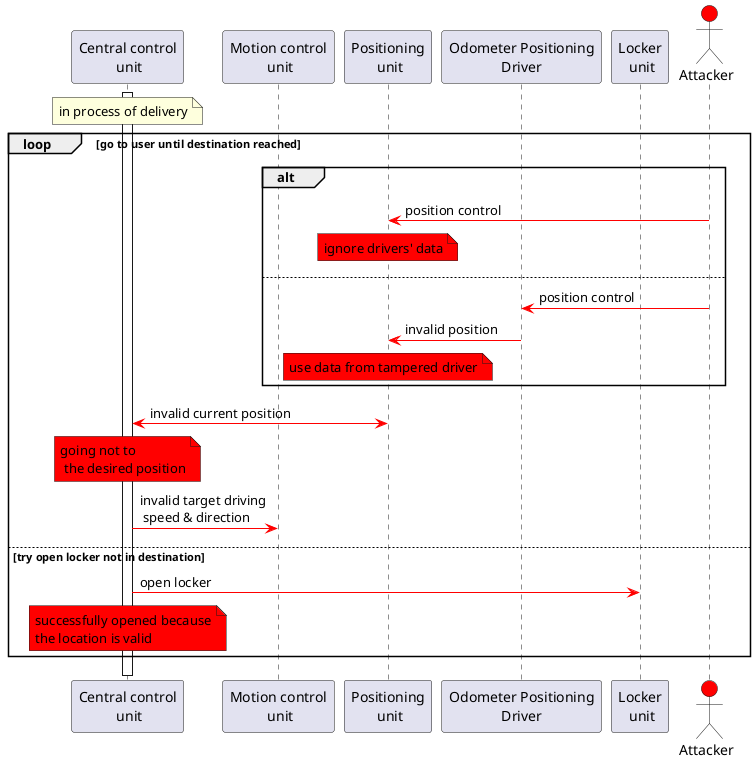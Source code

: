 @startuml
!pragma teoz true
'autonumber

participant "Central control\n unit" as CCU
participant "Motion control\n unit" as MCU
participant "Positioning\n unit" as PU
participant "Odometer Positioning\nDriver" as OPD
participant "Locker\n unit" as LU

actor "Attacker" as Att #red

activate CCU
note over CCU: in process of delivery

loop go to user until destination reached

alt
Att     -[#red]> PU: position control
note over PU #red: ignore drivers' data
else
Att     -[#red]> OPD: position control
OPD     -[#red]> PU:       invalid position
note over PU #red: use data from tampered driver
end

PU      <-[#red]> CCU:     invalid current position
note over CCU #red: going not to\n the desired position
CCU     -[#red]> MCU:      invalid target driving\n speed & direction

else try open locker not in destination

CCU     -[#red]> LU:      open locker
note over CCU #red: successfully opened because\nthe location is valid

end

deactivate CCU


@enduml